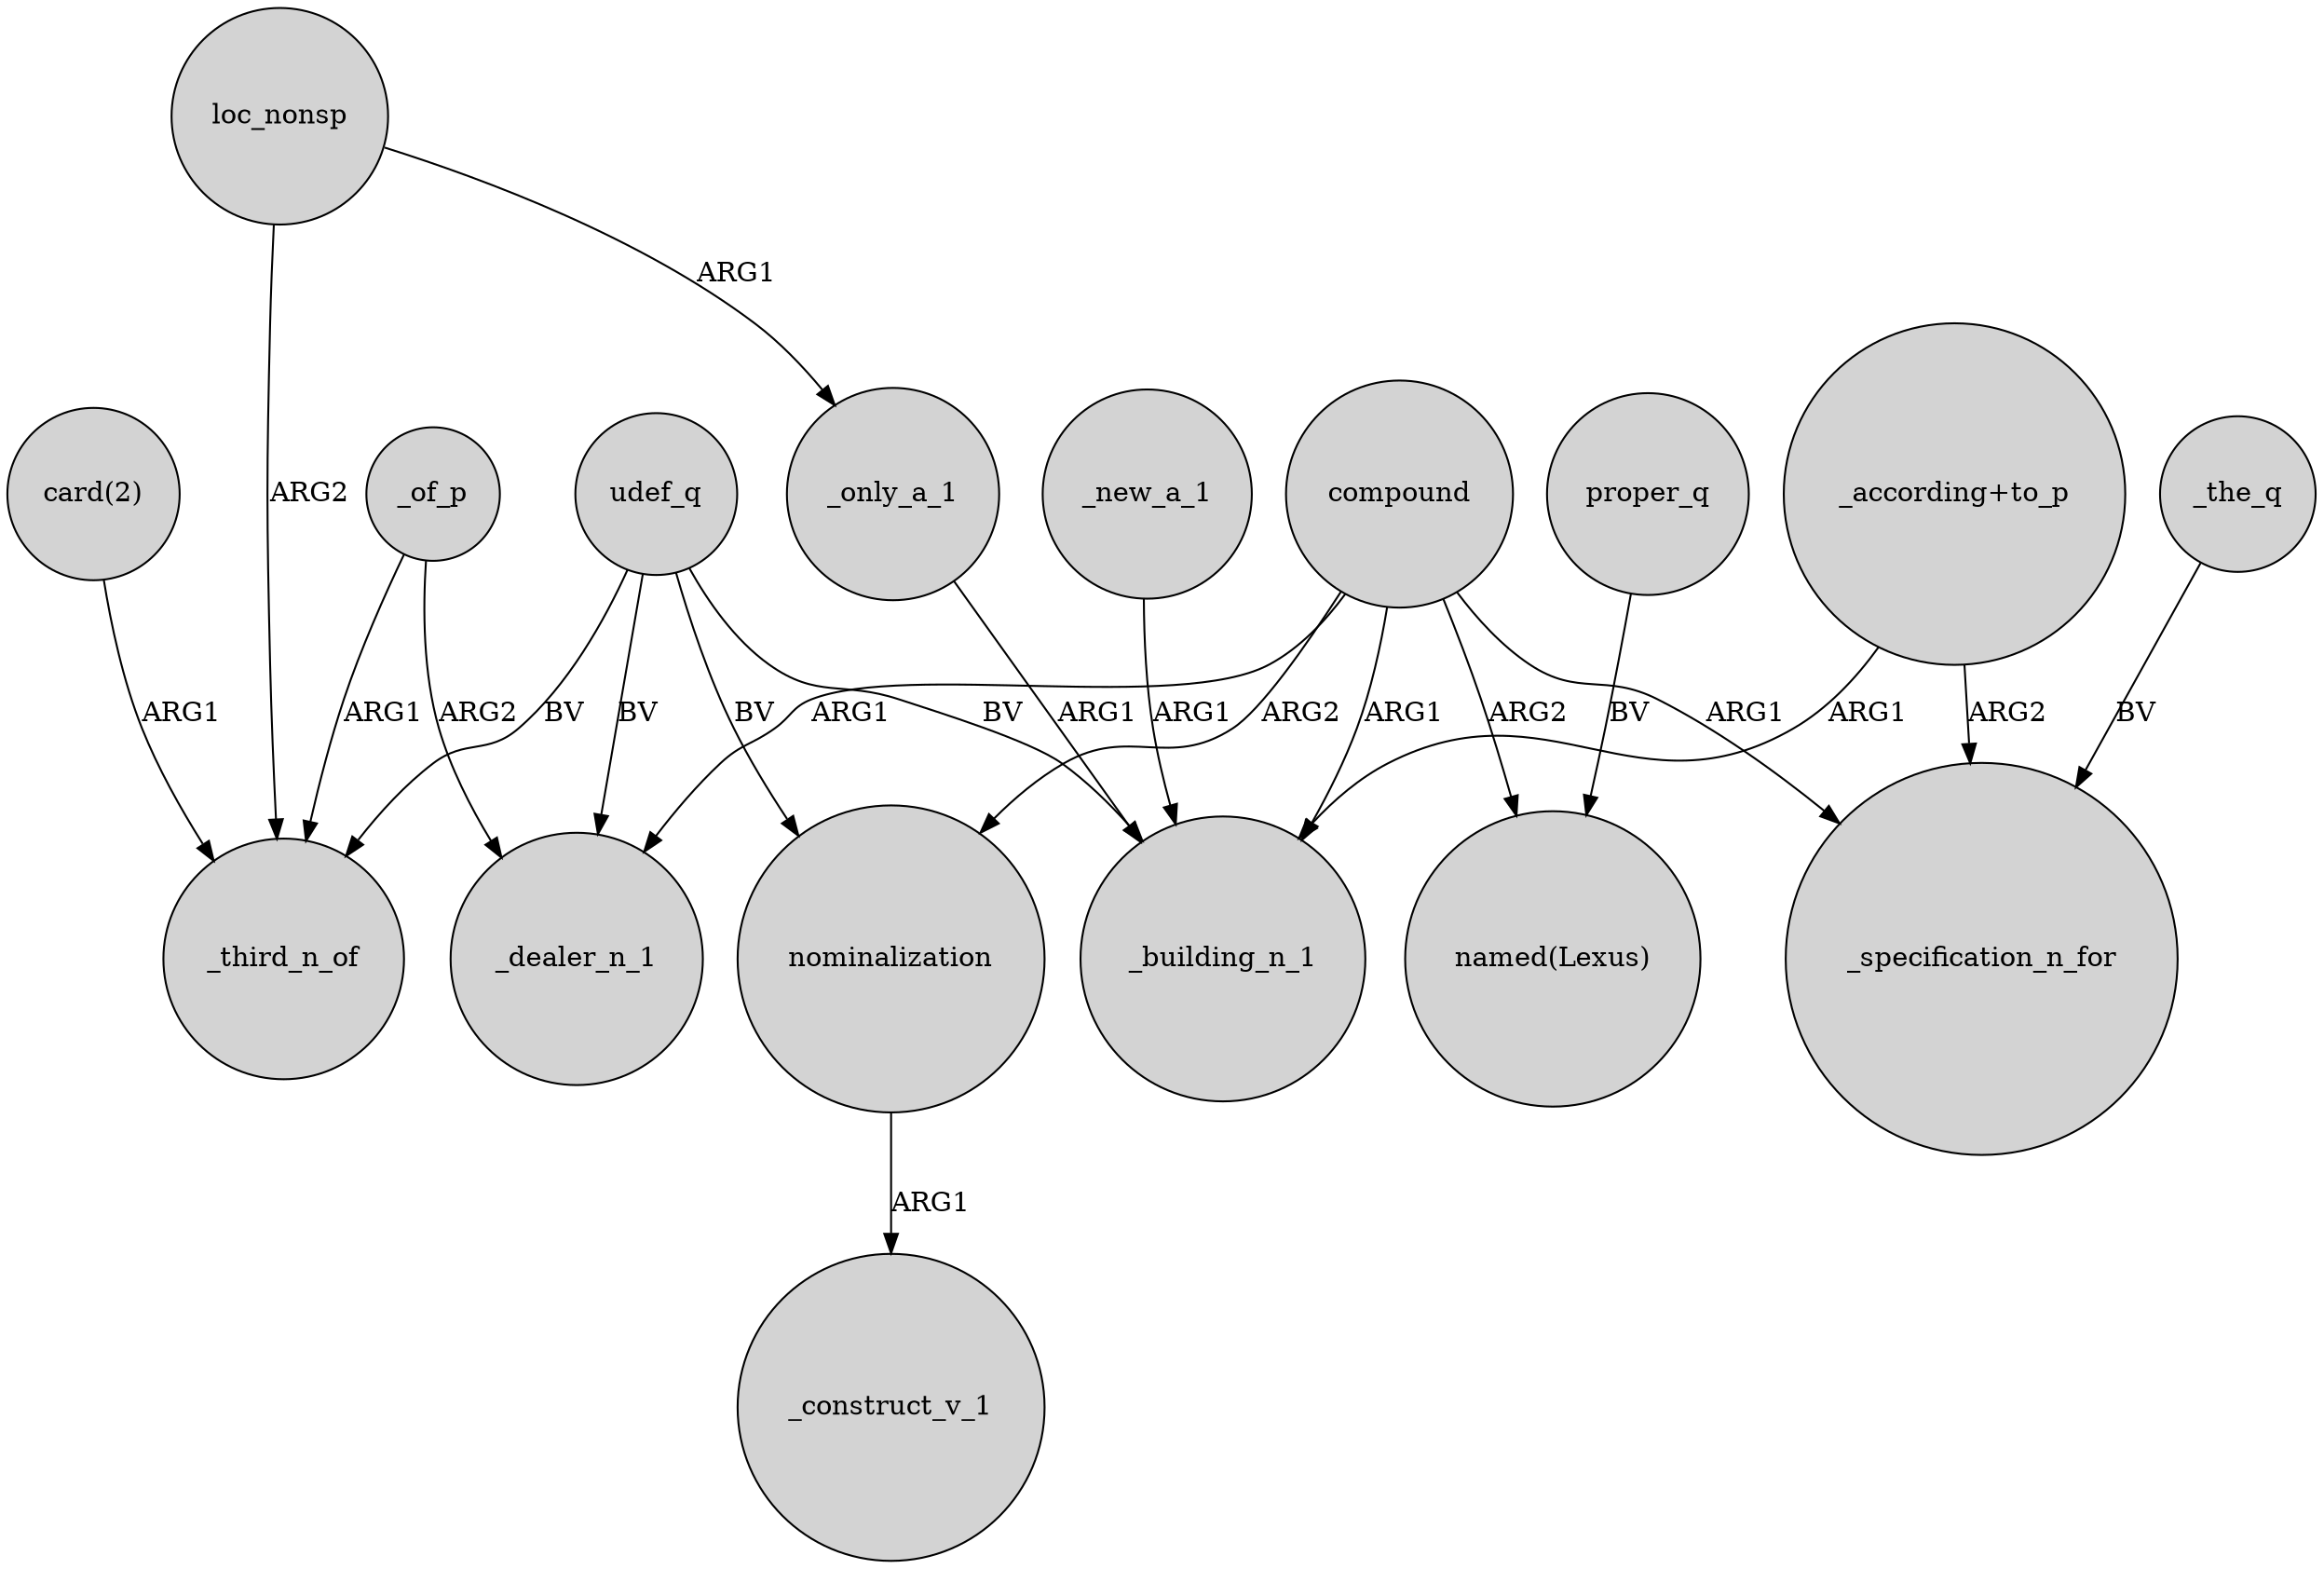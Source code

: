 digraph {
	node [shape=circle style=filled]
	loc_nonsp -> _third_n_of [label=ARG2]
	loc_nonsp -> _only_a_1 [label=ARG1]
	compound -> _dealer_n_1 [label=ARG1]
	udef_q -> nominalization [label=BV]
	udef_q -> _building_n_1 [label=BV]
	proper_q -> "named(Lexus)" [label=BV]
	"_according+to_p" -> _building_n_1 [label=ARG1]
	udef_q -> _third_n_of [label=BV]
	nominalization -> _construct_v_1 [label=ARG1]
	compound -> nominalization [label=ARG2]
	compound -> _building_n_1 [label=ARG1]
	_the_q -> _specification_n_for [label=BV]
	_only_a_1 -> _building_n_1 [label=ARG1]
	udef_q -> _dealer_n_1 [label=BV]
	compound -> _specification_n_for [label=ARG1]
	compound -> "named(Lexus)" [label=ARG2]
	_of_p -> _dealer_n_1 [label=ARG2]
	_of_p -> _third_n_of [label=ARG1]
	"_according+to_p" -> _specification_n_for [label=ARG2]
	"card(2)" -> _third_n_of [label=ARG1]
	_new_a_1 -> _building_n_1 [label=ARG1]
}
